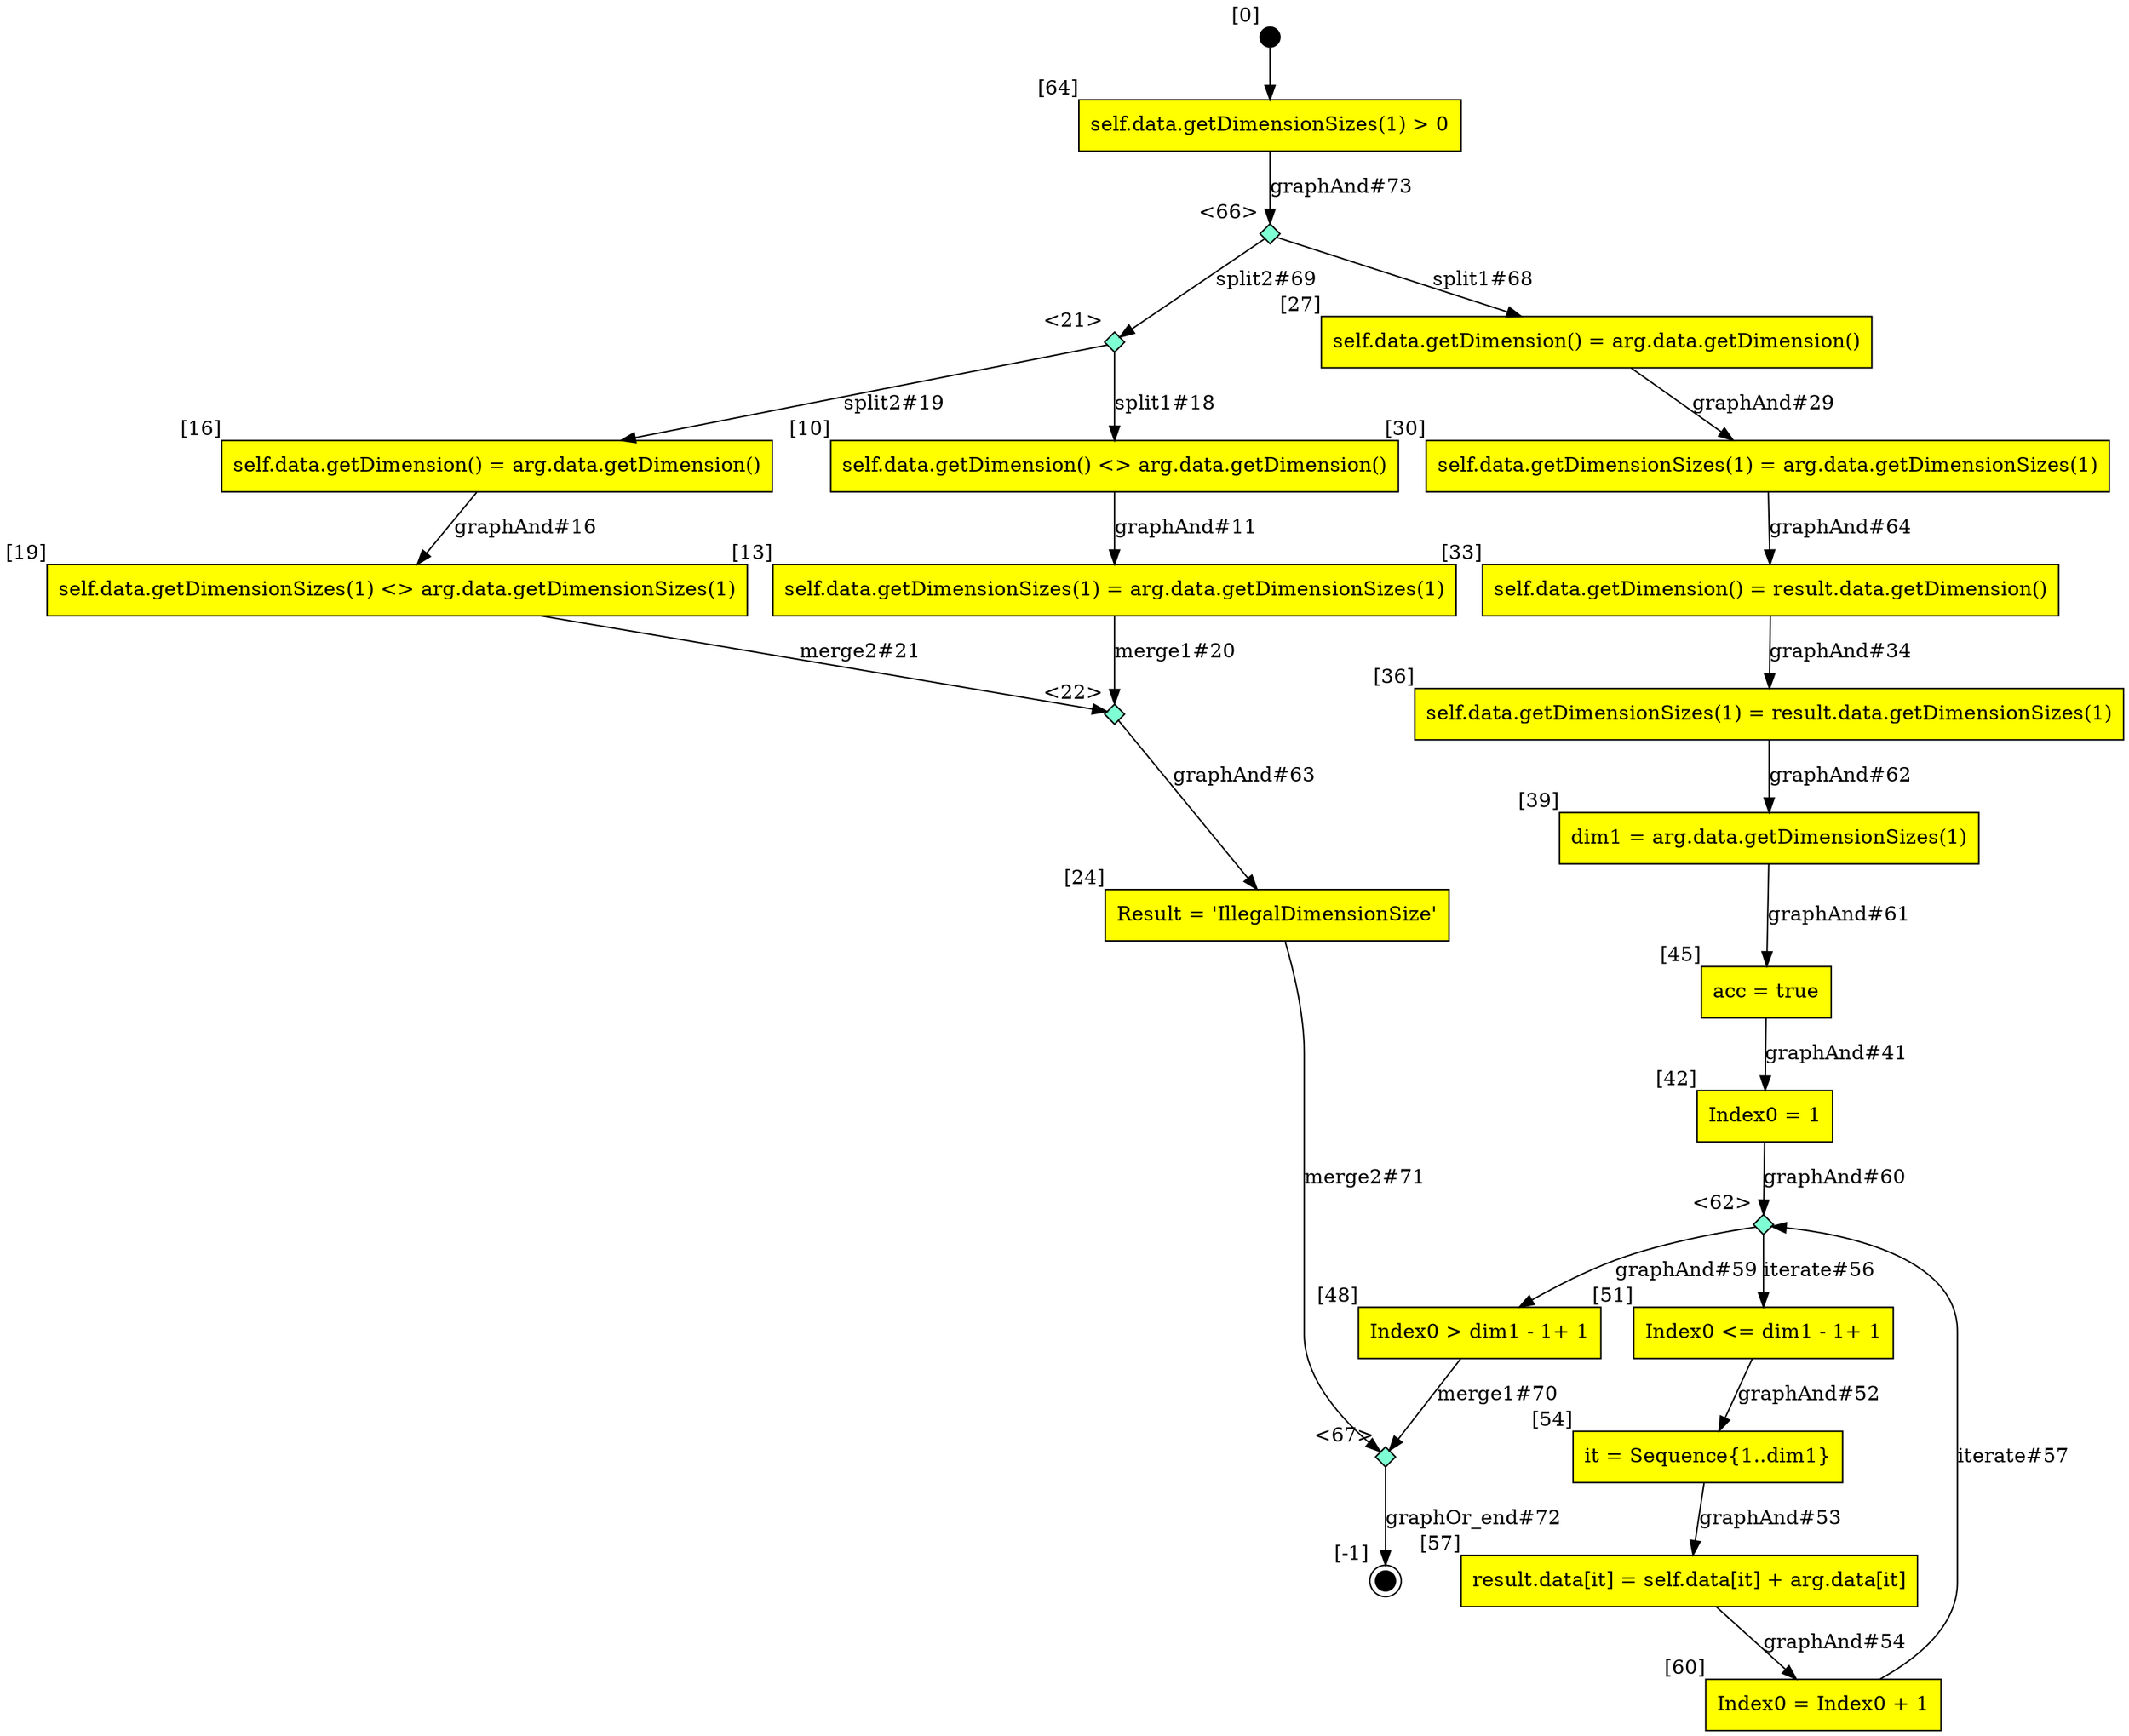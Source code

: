 digraph CLG {
  64 [shape="box", label="self.data.getDimensionSizes(1) > 0", style=filled, fillcolor=yellow, xlabel="[64]"];
  66 [shape="diamond", label="", xlabel="<66>", style=filled, fillcolor=aquamarine, fixedsize=true, width=.2, height=.2];
  67 [shape="diamond", label="", xlabel="<67>", style=filled, fillcolor=aquamarine, fixedsize=true, width=.2, height=.2];
  10 [shape="box", label="self.data.getDimension() <> arg.data.getDimension()", style=filled, fillcolor=yellow, xlabel="[10]"];
  13 [shape="box", label="self.data.getDimensionSizes(1) = arg.data.getDimensionSizes(1)", style=filled, fillcolor=yellow, xlabel="[13]"];
  16 [shape="box", label="self.data.getDimension() = arg.data.getDimension()", style=filled, fillcolor=yellow, xlabel="[16]"];
  19 [shape="box", label="self.data.getDimensionSizes(1) <> arg.data.getDimensionSizes(1)", style=filled, fillcolor=yellow, xlabel="[19]"];
  21 [shape="diamond", label="", xlabel="<21>", style=filled, fillcolor=aquamarine, fixedsize=true, width=.2, height=.2];
  22 [shape="diamond", label="", xlabel="<22>", style=filled, fillcolor=aquamarine, fixedsize=true, width=.2, height=.2];
  24 [shape="box", label="Result = 'IllegalDimensionSize'", style=filled, fillcolor=yellow, xlabel="[24]"];
  25 [style=filled, fillcolor=black, shape="doublecircle", label="", fixedsize=true, width=.2, height=.2, xlabel="[-1]"];
  27 [shape="box", label="self.data.getDimension() = arg.data.getDimension()", style=filled, fillcolor=yellow, xlabel="[27]"];
  30 [shape="box", label="self.data.getDimensionSizes(1) = arg.data.getDimensionSizes(1)", style=filled, fillcolor=yellow, xlabel="[30]"];
  33 [shape="box", label="self.data.getDimension() = result.data.getDimension()", style=filled, fillcolor=yellow, xlabel="[33]"];
  36 [shape="box", label="self.data.getDimensionSizes(1) = result.data.getDimensionSizes(1)", style=filled, fillcolor=yellow, xlabel="[36]"];
  39 [shape="box", label="dim1 = arg.data.getDimensionSizes(1)", style=filled, fillcolor=yellow, xlabel="[39]"];
  42 [shape="box", label="Index0 = 1", style=filled, fillcolor=yellow, xlabel="[42]"];
  45 [shape="box", label="acc = true", style=filled, fillcolor=yellow, xlabel="[45]"];
  48 [shape="box", label="Index0 > dim1 - 1+ 1", style=filled, fillcolor=yellow, xlabel="[48]"];
  51 [shape="box", label="Index0 <= dim1 - 1+ 1", style=filled, fillcolor=yellow, xlabel="[51]"];
  54 [shape="box", label="it = Sequence{1..dim1}", style=filled, fillcolor=yellow, xlabel="[54]"];
  57 [shape="box", label="result.data[it] = self.data[it] + arg.data[it]", style=filled, fillcolor=yellow, xlabel="[57]"];
  60 [shape="box", label="Index0 = Index0 + 1", style=filled, fillcolor=yellow, xlabel="[60]"];
  62 [shape="diamond", label="", xlabel="<62>", style=filled, fillcolor=aquamarine, fixedsize=true, width=.2, height=.2];
  63 [style=filled, fillcolor=black, shape="circle", label="", fixedsize=true, width=.2, height=.2, xlabel="[0]"];
  30 -> 33[label="graphAnd#64"];
  63 -> 64;
  66 -> 27[label="split1#68"];
  66 -> 21[label="split2#69"];
  48 -> 67[label="merge1#70"];
  24 -> 67[label="merge2#71"];
  67 -> 25[label="graphOr_end#72"];
  64 -> 66[label="graphAnd#73"];
  10 -> 13[label="graphAnd#11"];
  16 -> 19[label="graphAnd#16"];
  21 -> 10[label="split1#18"];
  21 -> 16[label="split2#19"];
  13 -> 22[label="merge1#20"];
  19 -> 22[label="merge2#21"];
  27 -> 30[label="graphAnd#29"];
  33 -> 36[label="graphAnd#34"];
  45 -> 42[label="graphAnd#41"];
  51 -> 54[label="graphAnd#52"];
  54 -> 57[label="graphAnd#53"];
  57 -> 60[label="graphAnd#54"];
  62 -> 51[label="iterate#56"];
  60 -> 62[label="iterate#57"];
  62 -> 48[label="graphAnd#59"];
  42 -> 62[label="graphAnd#60"];
  39 -> 45[label="graphAnd#61"];
  36 -> 39[label="graphAnd#62"];
  22 -> 24[label="graphAnd#63"];
}
